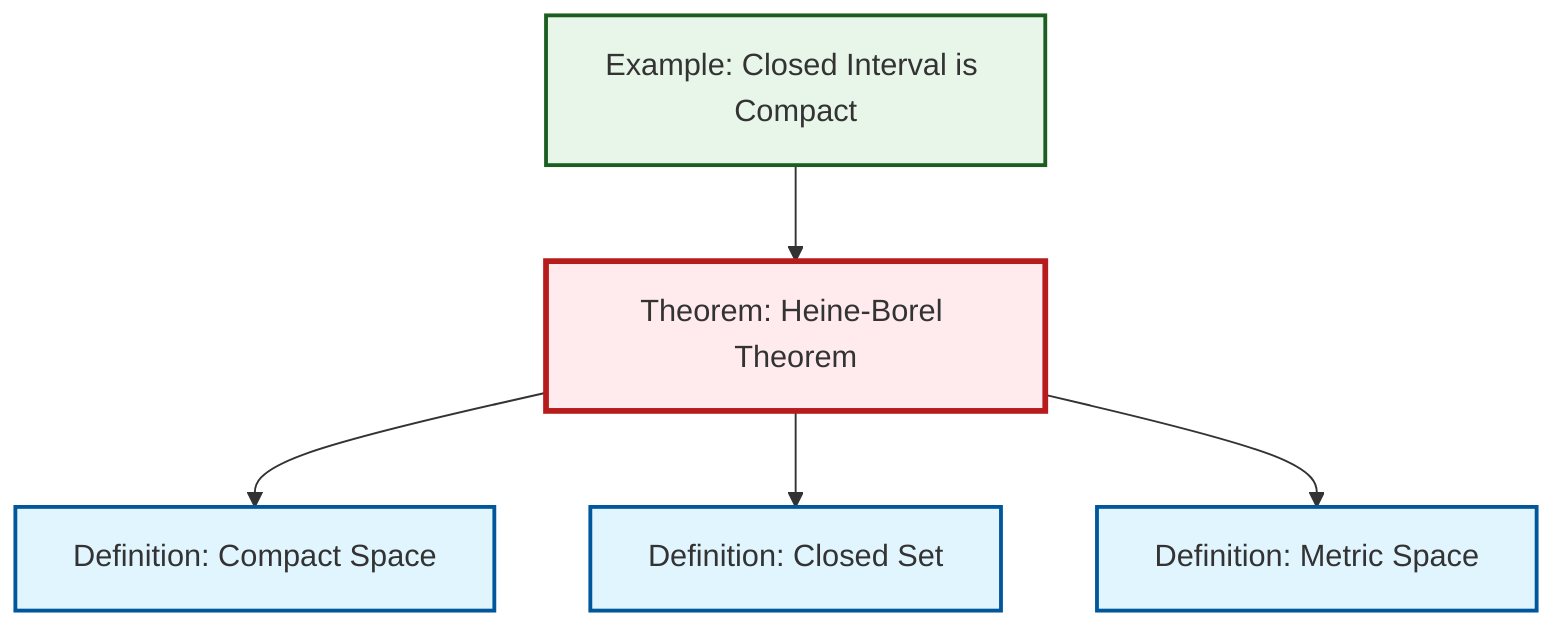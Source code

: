 graph TD
    classDef definition fill:#e1f5fe,stroke:#01579b,stroke-width:2px
    classDef theorem fill:#f3e5f5,stroke:#4a148c,stroke-width:2px
    classDef axiom fill:#fff3e0,stroke:#e65100,stroke-width:2px
    classDef example fill:#e8f5e9,stroke:#1b5e20,stroke-width:2px
    classDef current fill:#ffebee,stroke:#b71c1c,stroke-width:3px
    ex-closed-interval-compact["Example: Closed Interval is Compact"]:::example
    def-closed-set["Definition: Closed Set"]:::definition
    def-compact["Definition: Compact Space"]:::definition
    thm-heine-borel["Theorem: Heine-Borel Theorem"]:::theorem
    def-metric-space["Definition: Metric Space"]:::definition
    thm-heine-borel --> def-compact
    thm-heine-borel --> def-closed-set
    ex-closed-interval-compact --> thm-heine-borel
    thm-heine-borel --> def-metric-space
    class thm-heine-borel current